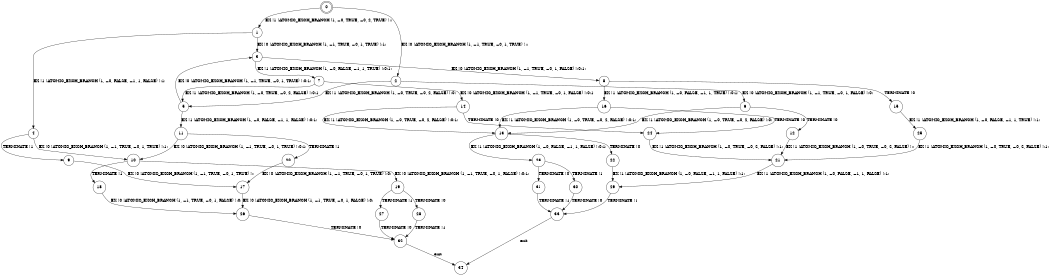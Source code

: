 digraph BCG {
size = "7, 10.5";
center = TRUE;
node [shape = circle];
0 [peripheries = 2];
0 -> 1 [label = "EX !1 !ATOMIC_EXCH_BRANCH (1, +0, TRUE, +0, 2, TRUE) !::"];
0 -> 2 [label = "EX !0 !ATOMIC_EXCH_BRANCH (1, +1, TRUE, +0, 1, TRUE) !::"];
1 -> 3 [label = "EX !0 !ATOMIC_EXCH_BRANCH (1, +1, TRUE, +0, 1, TRUE) !:1:"];
1 -> 4 [label = "EX !1 !ATOMIC_EXCH_BRANCH (1, +0, FALSE, +1, 1, FALSE) !:1:"];
2 -> 5 [label = "EX !1 !ATOMIC_EXCH_BRANCH (1, +0, TRUE, +0, 2, FALSE) !:0:"];
2 -> 6 [label = "EX !0 !ATOMIC_EXCH_BRANCH (1, +1, TRUE, +0, 1, FALSE) !:0:"];
3 -> 7 [label = "EX !1 !ATOMIC_EXCH_BRANCH (1, +0, FALSE, +1, 1, TRUE) !:0:1:"];
3 -> 8 [label = "EX !0 !ATOMIC_EXCH_BRANCH (1, +1, TRUE, +0, 1, FALSE) !:0:1:"];
4 -> 9 [label = "TERMINATE !1"];
4 -> 10 [label = "EX !0 !ATOMIC_EXCH_BRANCH (1, +1, TRUE, +0, 1, TRUE) !:1:"];
5 -> 11 [label = "EX !1 !ATOMIC_EXCH_BRANCH (1, +0, FALSE, +1, 1, FALSE) !:0:1:"];
5 -> 3 [label = "EX !0 !ATOMIC_EXCH_BRANCH (1, +1, TRUE, +0, 1, TRUE) !:0:1:"];
6 -> 12 [label = "TERMINATE !0"];
6 -> 13 [label = "EX !1 !ATOMIC_EXCH_BRANCH (1, +0, TRUE, +0, 2, FALSE) !:0:"];
7 -> 5 [label = "EX !1 !ATOMIC_EXCH_BRANCH (1, +0, TRUE, +0, 2, FALSE) !:0:1:"];
7 -> 14 [label = "EX !0 !ATOMIC_EXCH_BRANCH (1, +1, TRUE, +0, 1, FALSE) !:0:1:"];
8 -> 15 [label = "TERMINATE !0"];
8 -> 16 [label = "EX !1 !ATOMIC_EXCH_BRANCH (1, +0, FALSE, +1, 1, TRUE) !:0:1:"];
9 -> 17 [label = "EX !0 !ATOMIC_EXCH_BRANCH (1, +1, TRUE, +0, 1, TRUE) !::"];
10 -> 18 [label = "TERMINATE !1"];
10 -> 19 [label = "EX !0 !ATOMIC_EXCH_BRANCH (1, +1, TRUE, +0, 1, FALSE) !:0:1:"];
11 -> 20 [label = "TERMINATE !1"];
11 -> 10 [label = "EX !0 !ATOMIC_EXCH_BRANCH (1, +1, TRUE, +0, 1, TRUE) !:0:1:"];
12 -> 21 [label = "EX !1 !ATOMIC_EXCH_BRANCH (1, +0, TRUE, +0, 2, FALSE) !::"];
13 -> 22 [label = "TERMINATE !0"];
13 -> 23 [label = "EX !1 !ATOMIC_EXCH_BRANCH (1, +0, FALSE, +1, 1, FALSE) !:0:1:"];
14 -> 24 [label = "TERMINATE !0"];
14 -> 13 [label = "EX !1 !ATOMIC_EXCH_BRANCH (1, +0, TRUE, +0, 2, FALSE) !:0:1:"];
15 -> 25 [label = "EX !1 !ATOMIC_EXCH_BRANCH (1, +0, FALSE, +1, 1, TRUE) !:1:"];
16 -> 24 [label = "TERMINATE !0"];
16 -> 13 [label = "EX !1 !ATOMIC_EXCH_BRANCH (1, +0, TRUE, +0, 2, FALSE) !:0:1:"];
17 -> 26 [label = "EX !0 !ATOMIC_EXCH_BRANCH (1, +1, TRUE, +0, 1, FALSE) !:0:"];
18 -> 26 [label = "EX !0 !ATOMIC_EXCH_BRANCH (1, +1, TRUE, +0, 1, FALSE) !:0:"];
19 -> 27 [label = "TERMINATE !1"];
19 -> 28 [label = "TERMINATE !0"];
20 -> 17 [label = "EX !0 !ATOMIC_EXCH_BRANCH (1, +1, TRUE, +0, 1, TRUE) !:0:"];
21 -> 29 [label = "EX !1 !ATOMIC_EXCH_BRANCH (1, +0, FALSE, +1, 1, FALSE) !:1:"];
22 -> 29 [label = "EX !1 !ATOMIC_EXCH_BRANCH (1, +0, FALSE, +1, 1, FALSE) !:1:"];
23 -> 30 [label = "TERMINATE !1"];
23 -> 31 [label = "TERMINATE !0"];
24 -> 21 [label = "EX !1 !ATOMIC_EXCH_BRANCH (1, +0, TRUE, +0, 2, FALSE) !:1:"];
25 -> 21 [label = "EX !1 !ATOMIC_EXCH_BRANCH (1, +0, TRUE, +0, 2, FALSE) !:1:"];
26 -> 32 [label = "TERMINATE !0"];
27 -> 32 [label = "TERMINATE !0"];
28 -> 32 [label = "TERMINATE !1"];
29 -> 33 [label = "TERMINATE !1"];
30 -> 33 [label = "TERMINATE !0"];
31 -> 33 [label = "TERMINATE !1"];
32 -> 34 [label = "exit"];
33 -> 34 [label = "exit"];
}
